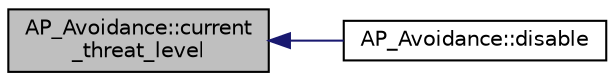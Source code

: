 digraph "AP_Avoidance::current_threat_level"
{
 // INTERACTIVE_SVG=YES
  edge [fontname="Helvetica",fontsize="10",labelfontname="Helvetica",labelfontsize="10"];
  node [fontname="Helvetica",fontsize="10",shape=record];
  rankdir="LR";
  Node1 [label="AP_Avoidance::current\l_threat_level",height=0.2,width=0.4,color="black", fillcolor="grey75", style="filled", fontcolor="black"];
  Node1 -> Node2 [dir="back",color="midnightblue",fontsize="10",style="solid",fontname="Helvetica"];
  Node2 [label="AP_Avoidance::disable",height=0.2,width=0.4,color="black", fillcolor="white", style="filled",URL="$classAP__Avoidance.html#a67dd17b2b39d80a09a84b62197581a7e"];
}
